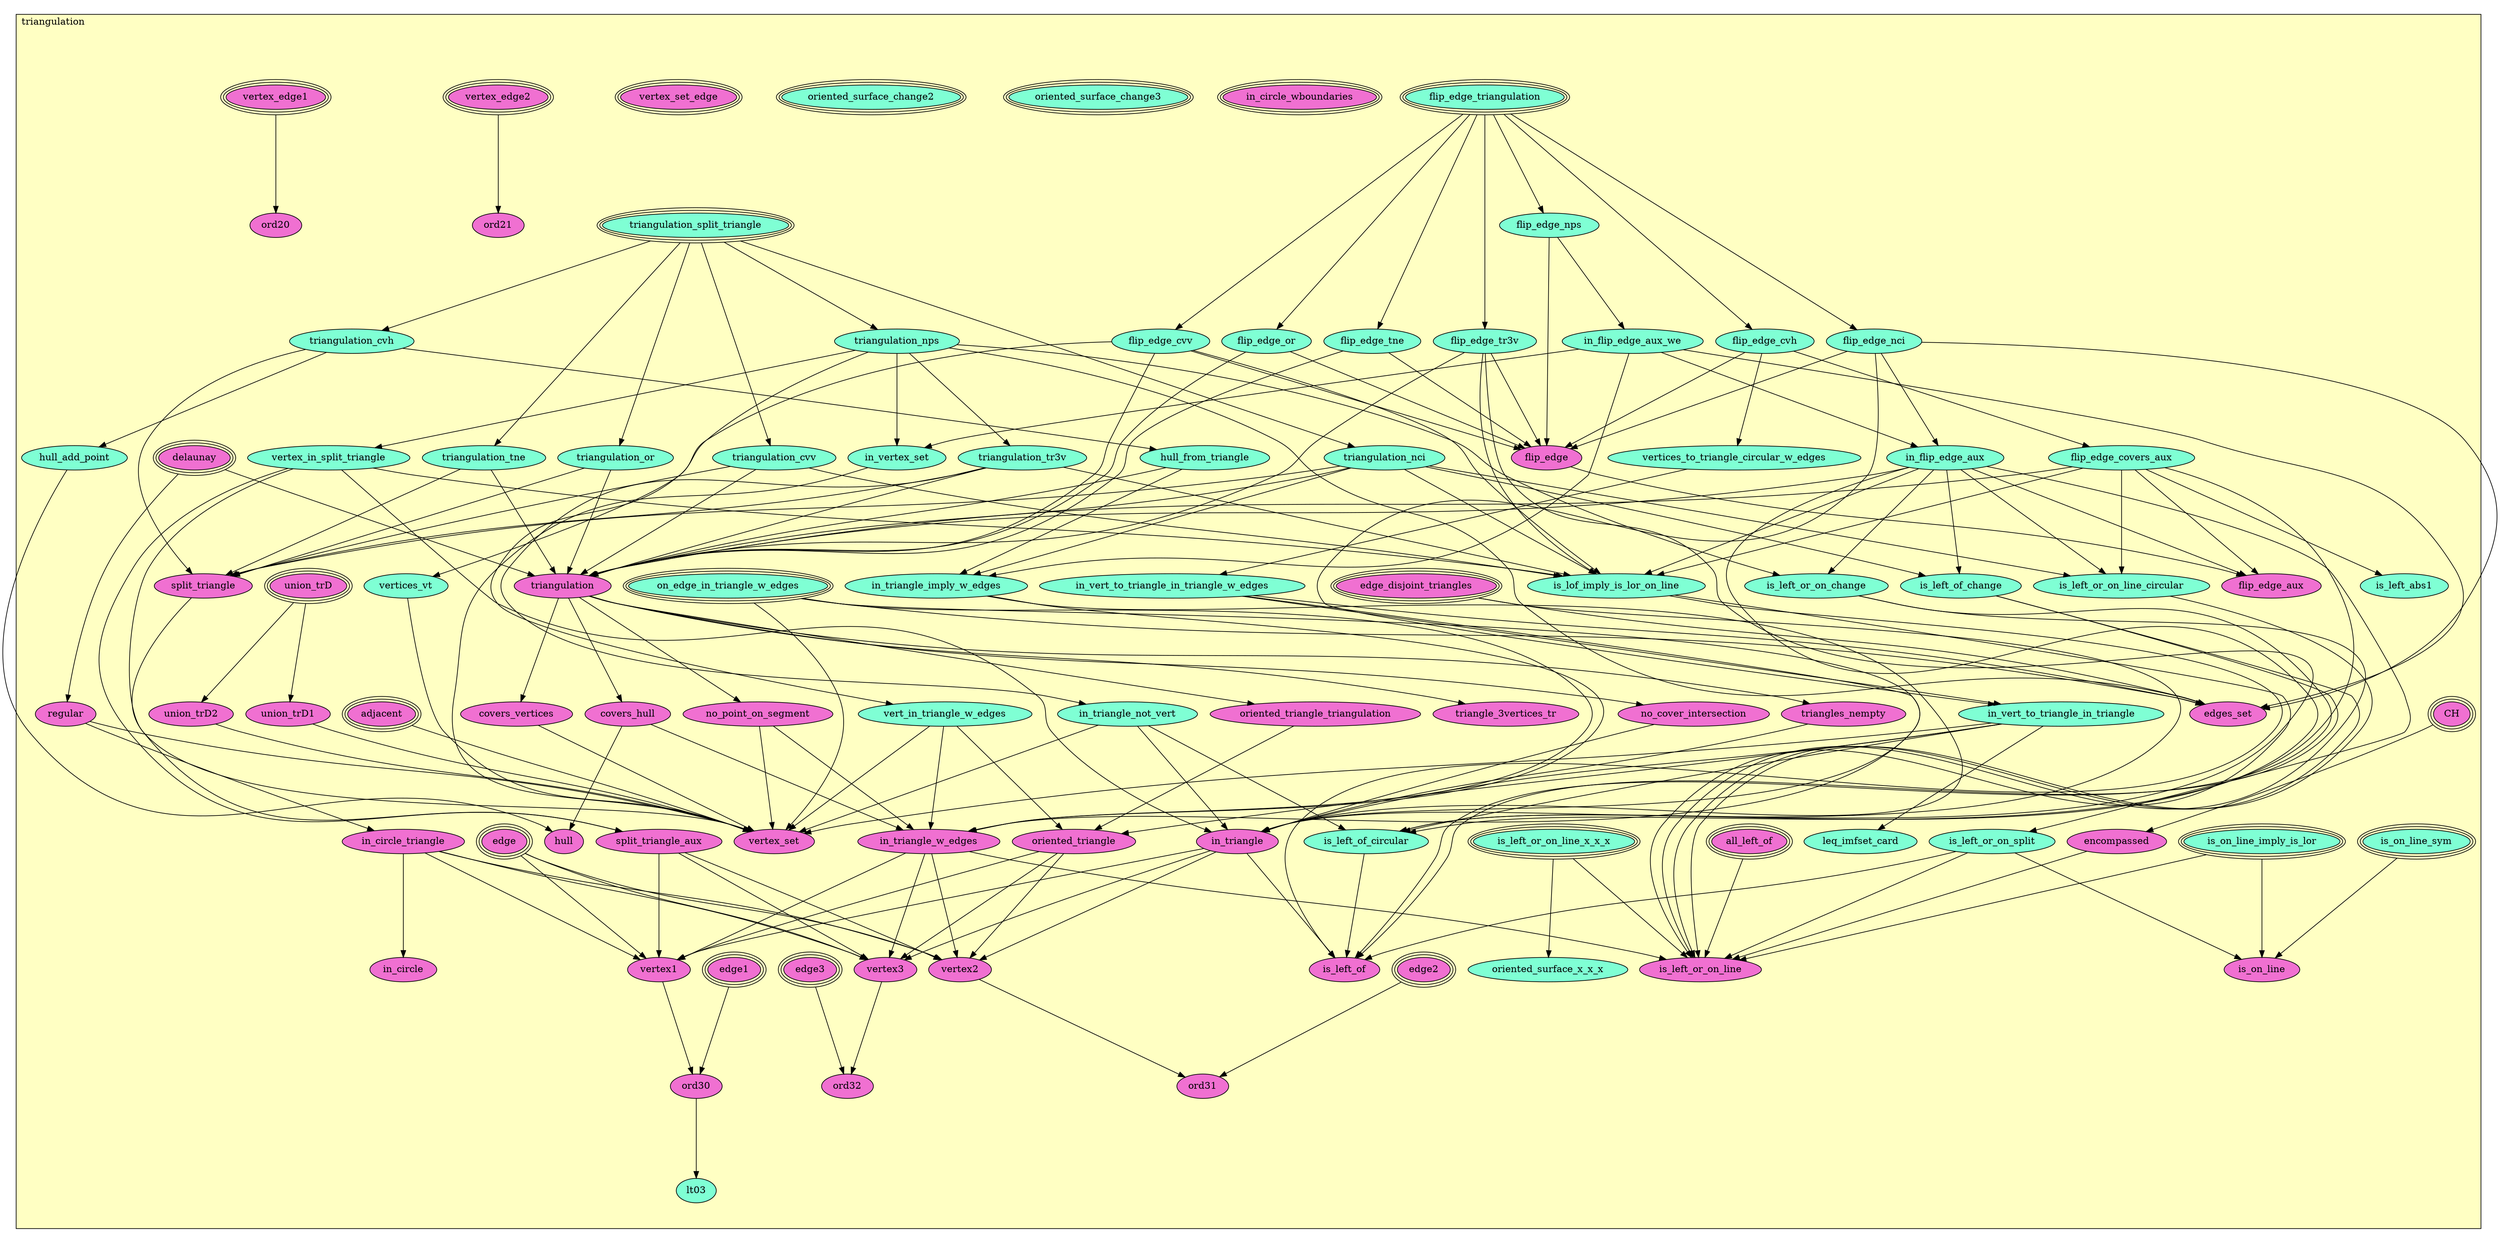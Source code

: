 digraph G {
  graph [ratio=0.5]
  node [style=filled]
triangulation_flip_edge_triangulation [label="flip_edge_triangulation", URL=<triangulation.html#flip_edge_triangulation>, peripheries=3, fillcolor="#7FFFD4"] ;
triangulation_flip_edge_or [label="flip_edge_or", URL=<triangulation.html#flip_edge_or>, fillcolor="#7FFFD4"] ;
triangulation_flip_edge_tne [label="flip_edge_tne", URL=<triangulation.html#flip_edge_tne>, fillcolor="#7FFFD4"] ;
triangulation_flip_edge_nps [label="flip_edge_nps", URL=<triangulation.html#flip_edge_nps>, fillcolor="#7FFFD4"] ;
triangulation_flip_edge_nci [label="flip_edge_nci", URL=<triangulation.html#flip_edge_nci>, fillcolor="#7FFFD4"] ;
triangulation_flip_edge_cvv [label="flip_edge_cvv", URL=<triangulation.html#flip_edge_cvv>, fillcolor="#7FFFD4"] ;
triangulation_flip_edge_cvh [label="flip_edge_cvh", URL=<triangulation.html#flip_edge_cvh>, fillcolor="#7FFFD4"] ;
triangulation_flip_edge_tr3v [label="flip_edge_tr3v", URL=<triangulation.html#flip_edge_tr3v>, fillcolor="#7FFFD4"] ;
triangulation_in_flip_edge_aux_we [label="in_flip_edge_aux_we", URL=<triangulation.html#in_flip_edge_aux_we>, fillcolor="#7FFFD4"] ;
triangulation_in_flip_edge_aux [label="in_flip_edge_aux", URL=<triangulation.html#in_flip_edge_aux>, fillcolor="#7FFFD4"] ;
triangulation_vertices_vt [label="vertices_vt", URL=<triangulation.html#vertices_vt>, fillcolor="#7FFFD4"] ;
triangulation_flip_edge_covers_aux [label="flip_edge_covers_aux", URL=<triangulation.html#flip_edge_covers_aux>, fillcolor="#7FFFD4"] ;
triangulation_is_on_line_imply_is_lor [label="is_on_line_imply_is_lor", URL=<triangulation.html#is_on_line_imply_is_lor>, peripheries=3, fillcolor="#7FFFD4"] ;
triangulation_is_left_abs1 [label="is_left_abs1", URL=<triangulation.html#is_left_abs1>, fillcolor="#7FFFD4"] ;
triangulation_flip_edge [label="flip_edge", URL=<triangulation.html#flip_edge>, fillcolor="#F070D1"] ;
triangulation_flip_edge_aux [label="flip_edge_aux", URL=<triangulation.html#flip_edge_aux>, fillcolor="#F070D1"] ;
triangulation_vertices_to_triangle_circular_w_edges [label="vertices_to_triangle_circular_w_edges", URL=<triangulation.html#vertices_to_triangle_circular_w_edges>, fillcolor="#7FFFD4"] ;
triangulation_in_vert_to_triangle_in_triangle_w_edges [label="in_vert_to_triangle_in_triangle_w_edges", URL=<triangulation.html#in_vert_to_triangle_in_triangle_w_edges>, fillcolor="#7FFFD4"] ;
triangulation_in_vert_to_triangle_in_triangle [label="in_vert_to_triangle_in_triangle", URL=<triangulation.html#in_vert_to_triangle_in_triangle>, fillcolor="#7FFFD4"] ;
triangulation_triangulation_split_triangle [label="triangulation_split_triangle", URL=<triangulation.html#triangulation_split_triangle>, peripheries=3, fillcolor="#7FFFD4"] ;
triangulation_triangulation_or [label="triangulation_or", URL=<triangulation.html#triangulation_or>, fillcolor="#7FFFD4"] ;
triangulation_triangulation_tne [label="triangulation_tne", URL=<triangulation.html#triangulation_tne>, fillcolor="#7FFFD4"] ;
triangulation_triangulation_cvv [label="triangulation_cvv", URL=<triangulation.html#triangulation_cvv>, fillcolor="#7FFFD4"] ;
triangulation_triangulation_cvh [label="triangulation_cvh", URL=<triangulation.html#triangulation_cvh>, fillcolor="#7FFFD4"] ;
triangulation_triangulation_nps [label="triangulation_nps", URL=<triangulation.html#triangulation_nps>, fillcolor="#7FFFD4"] ;
triangulation_triangulation_nci [label="triangulation_nci", URL=<triangulation.html#triangulation_nci>, fillcolor="#7FFFD4"] ;
triangulation_triangulation_tr3v [label="triangulation_tr3v", URL=<triangulation.html#triangulation_tr3v>, fillcolor="#7FFFD4"] ;
triangulation_in_vertex_set [label="in_vertex_set", URL=<triangulation.html#in_vertex_set>, fillcolor="#7FFFD4"] ;
triangulation_hull_from_triangle [label="hull_from_triangle", URL=<triangulation.html#hull_from_triangle>, fillcolor="#7FFFD4"] ;
triangulation_hull_add_point [label="hull_add_point", URL=<triangulation.html#hull_add_point>, fillcolor="#7FFFD4"] ;
triangulation_vertex_in_split_triangle [label="vertex_in_split_triangle", URL=<triangulation.html#vertex_in_split_triangle>, fillcolor="#7FFFD4"] ;
triangulation_split_triangle [label="split_triangle", URL=<triangulation.html#split_triangle>, fillcolor="#F070D1"] ;
triangulation_split_triangle_aux [label="split_triangle_aux", URL=<triangulation.html#split_triangle_aux>, fillcolor="#F070D1"] ;
triangulation_delaunay [label="delaunay", URL=<triangulation.html#delaunay>, peripheries=3, fillcolor="#F070D1"] ;
triangulation_triangulation [label="triangulation", URL=<triangulation.html#triangulation>, fillcolor="#F070D1"] ;
triangulation_oriented_triangle_triangulation [label="oriented_triangle_triangulation", URL=<triangulation.html#oriented_triangle_triangulation>, fillcolor="#F070D1"] ;
triangulation_edge_disjoint_triangles [label="edge_disjoint_triangles", URL=<triangulation.html#edge_disjoint_triangles>, peripheries=3, fillcolor="#F070D1"] ;
triangulation_triangle_3vertices_tr [label="triangle_3vertices_tr", URL=<triangulation.html#triangle_3vertices_tr>, fillcolor="#F070D1"] ;
triangulation_no_point_on_segment [label="no_point_on_segment", URL=<triangulation.html#no_point_on_segment>, fillcolor="#F070D1"] ;
triangulation_regular [label="regular", URL=<triangulation.html#regular>, fillcolor="#F070D1"] ;
triangulation_no_cover_intersection [label="no_cover_intersection", URL=<triangulation.html#no_cover_intersection>, fillcolor="#F070D1"] ;
triangulation_triangles_nempty [label="triangles_nempty", URL=<triangulation.html#triangles_nempty>, fillcolor="#F070D1"] ;
triangulation_covers_vertices [label="covers_vertices", URL=<triangulation.html#covers_vertices>, fillcolor="#F070D1"] ;
triangulation_covers_hull [label="covers_hull", URL=<triangulation.html#covers_hull>, fillcolor="#F070D1"] ;
triangulation_union_trD [label="union_trD", URL=<triangulation.html#union_trD>, peripheries=3, fillcolor="#F070D1"] ;
triangulation_union_trD2 [label="union_trD2", URL=<triangulation.html#union_trD2>, fillcolor="#F070D1"] ;
triangulation_union_trD1 [label="union_trD1", URL=<triangulation.html#union_trD1>, fillcolor="#F070D1"] ;
triangulation_CH [label="CH", URL=<triangulation.html#CH>, peripheries=3, fillcolor="#F070D1"] ;
triangulation_all_left_of [label="all_left_of", URL=<triangulation.html#all_left_of>, peripheries=3, fillcolor="#F070D1"] ;
triangulation_encompassed [label="encompassed", URL=<triangulation.html#encompassed>, fillcolor="#F070D1"] ;
triangulation_hull [label="hull", URL=<triangulation.html#hull>, fillcolor="#F070D1"] ;
triangulation_on_edge_in_triangle_w_edges [label="on_edge_in_triangle_w_edges", URL=<triangulation.html#on_edge_in_triangle_w_edges>, peripheries=3, fillcolor="#7FFFD4"] ;
triangulation_in_circle_triangle [label="in_circle_triangle", URL=<triangulation.html#in_circle_triangle>, fillcolor="#F070D1"] ;
triangulation_in_circle_wboundaries [label="in_circle_wboundaries", URL=<triangulation.html#in_circle_wboundaries>, peripheries=3, fillcolor="#F070D1"] ;
triangulation_in_circle [label="in_circle", URL=<triangulation.html#in_circle>, fillcolor="#F070D1"] ;
triangulation_adjacent [label="adjacent", URL=<triangulation.html#adjacent>, peripheries=3, fillcolor="#F070D1"] ;
triangulation_in_triangle_not_vert [label="in_triangle_not_vert", URL=<triangulation.html#in_triangle_not_vert>, fillcolor="#7FFFD4"] ;
triangulation_vert_in_triangle_w_edges [label="vert_in_triangle_w_edges", URL=<triangulation.html#vert_in_triangle_w_edges>, fillcolor="#7FFFD4"] ;
triangulation_in_triangle_imply_w_edges [label="in_triangle_imply_w_edges", URL=<triangulation.html#in_triangle_imply_w_edges>, fillcolor="#7FFFD4"] ;
triangulation_in_triangle_w_edges [label="in_triangle_w_edges", URL=<triangulation.html#in_triangle_w_edges>, fillcolor="#F070D1"] ;
triangulation_in_triangle [label="in_triangle", URL=<triangulation.html#in_triangle>, fillcolor="#F070D1"] ;
triangulation_is_lof_imply_is_lor_on_line [label="is_lof_imply_is_lor_on_line", URL=<triangulation.html#is_lof_imply_is_lor_on_line>, fillcolor="#7FFFD4"] ;
triangulation_is_left_of_change [label="is_left_of_change", URL=<triangulation.html#is_left_of_change>, fillcolor="#7FFFD4"] ;
triangulation_is_left_or_on_change [label="is_left_or_on_change", URL=<triangulation.html#is_left_or_on_change>, fillcolor="#7FFFD4"] ;
triangulation_oriented_surface_change3 [label="oriented_surface_change3", URL=<triangulation.html#oriented_surface_change3>, peripheries=3, fillcolor="#7FFFD4"] ;
triangulation_oriented_surface_change2 [label="oriented_surface_change2", URL=<triangulation.html#oriented_surface_change2>, peripheries=3, fillcolor="#7FFFD4"] ;
triangulation_is_left_or_on_split [label="is_left_or_on_split", URL=<triangulation.html#is_left_or_on_split>, fillcolor="#7FFFD4"] ;
triangulation_is_on_line_sym [label="is_on_line_sym", URL=<triangulation.html#is_on_line_sym>, peripheries=3, fillcolor="#7FFFD4"] ;
triangulation_is_on_line [label="is_on_line", URL=<triangulation.html#is_on_line>, fillcolor="#F070D1"] ;
triangulation_is_left_or_on_line_circular [label="is_left_or_on_line_circular", URL=<triangulation.html#is_left_or_on_line_circular>, fillcolor="#7FFFD4"] ;
triangulation_is_left_of_circular [label="is_left_of_circular", URL=<triangulation.html#is_left_of_circular>, fillcolor="#7FFFD4"] ;
triangulation_oriented_triangle [label="oriented_triangle", URL=<triangulation.html#oriented_triangle>, fillcolor="#F070D1"] ;
triangulation_is_left_or_on_line_x_x_x [label="is_left_or_on_line_x_x_x", URL=<triangulation.html#is_left_or_on_line_x_x_x>, peripheries=3, fillcolor="#7FFFD4"] ;
triangulation_oriented_surface_x_x_x [label="oriented_surface_x_x_x", URL=<triangulation.html#oriented_surface_x_x_x>, fillcolor="#7FFFD4"] ;
triangulation_is_left_or_on_line [label="is_left_or_on_line", URL=<triangulation.html#is_left_or_on_line>, fillcolor="#F070D1"] ;
triangulation_is_left_of [label="is_left_of", URL=<triangulation.html#is_left_of>, fillcolor="#F070D1"] ;
triangulation_vertex_set_edge [label="vertex_set_edge", URL=<triangulation.html#vertex_set_edge>, peripheries=3, fillcolor="#F070D1"] ;
triangulation_edges_set [label="edges_set", URL=<triangulation.html#edges_set>, fillcolor="#F070D1"] ;
triangulation_vertex_set [label="vertex_set", URL=<triangulation.html#vertex_set>, fillcolor="#F070D1"] ;
triangulation_edge3 [label="edge3", URL=<triangulation.html#edge3>, peripheries=3, fillcolor="#F070D1"] ;
triangulation_edge2 [label="edge2", URL=<triangulation.html#edge2>, peripheries=3, fillcolor="#F070D1"] ;
triangulation_edge1 [label="edge1", URL=<triangulation.html#edge1>, peripheries=3, fillcolor="#F070D1"] ;
triangulation_edge [label="edge", URL=<triangulation.html#edge>, peripheries=3, fillcolor="#F070D1"] ;
triangulation_vertex_edge2 [label="vertex_edge2", URL=<triangulation.html#vertex_edge2>, peripheries=3, fillcolor="#F070D1"] ;
triangulation_vertex_edge1 [label="vertex_edge1", URL=<triangulation.html#vertex_edge1>, peripheries=3, fillcolor="#F070D1"] ;
triangulation_vertex3 [label="vertex3", URL=<triangulation.html#vertex3>, fillcolor="#F070D1"] ;
triangulation_vertex2 [label="vertex2", URL=<triangulation.html#vertex2>, fillcolor="#F070D1"] ;
triangulation_vertex1 [label="vertex1", URL=<triangulation.html#vertex1>, fillcolor="#F070D1"] ;
triangulation_ord21 [label="ord21", URL=<triangulation.html#ord21>, fillcolor="#F070D1"] ;
triangulation_ord20 [label="ord20", URL=<triangulation.html#ord20>, fillcolor="#F070D1"] ;
triangulation_ord32 [label="ord32", URL=<triangulation.html#ord32>, fillcolor="#F070D1"] ;
triangulation_ord31 [label="ord31", URL=<triangulation.html#ord31>, fillcolor="#F070D1"] ;
triangulation_ord30 [label="ord30", URL=<triangulation.html#ord30>, fillcolor="#F070D1"] ;
triangulation_lt03 [label="lt03", URL=<triangulation.html#lt03>, fillcolor="#7FFFD4"] ;
triangulation_leq_imfset_card [label="leq_imfset_card", URL=<triangulation.html#leq_imfset_card>, fillcolor="#7FFFD4"] ;
  triangulation_flip_edge_triangulation -> triangulation_flip_edge_or [] ;
  triangulation_flip_edge_triangulation -> triangulation_flip_edge_tne [] ;
  triangulation_flip_edge_triangulation -> triangulation_flip_edge_nps [] ;
  triangulation_flip_edge_triangulation -> triangulation_flip_edge_nci [] ;
  triangulation_flip_edge_triangulation -> triangulation_flip_edge_cvv [] ;
  triangulation_flip_edge_triangulation -> triangulation_flip_edge_cvh [] ;
  triangulation_flip_edge_triangulation -> triangulation_flip_edge_tr3v [] ;
  triangulation_flip_edge_or -> triangulation_flip_edge [] ;
  triangulation_flip_edge_or -> triangulation_triangulation [] ;
  triangulation_flip_edge_tne -> triangulation_flip_edge [] ;
  triangulation_flip_edge_tne -> triangulation_triangulation [] ;
  triangulation_flip_edge_nps -> triangulation_in_flip_edge_aux_we [] ;
  triangulation_flip_edge_nps -> triangulation_flip_edge [] ;
  triangulation_flip_edge_nci -> triangulation_in_flip_edge_aux [] ;
  triangulation_flip_edge_nci -> triangulation_flip_edge [] ;
  triangulation_flip_edge_nci -> triangulation_in_vert_to_triangle_in_triangle [] ;
  triangulation_flip_edge_nci -> triangulation_edges_set [] ;
  triangulation_flip_edge_cvv -> triangulation_vertices_vt [] ;
  triangulation_flip_edge_cvv -> triangulation_flip_edge [] ;
  triangulation_flip_edge_cvv -> triangulation_triangulation [] ;
  triangulation_flip_edge_cvv -> triangulation_is_lof_imply_is_lor_on_line [] ;
  triangulation_flip_edge_cvh -> triangulation_flip_edge_covers_aux [] ;
  triangulation_flip_edge_cvh -> triangulation_flip_edge [] ;
  triangulation_flip_edge_cvh -> triangulation_vertices_to_triangle_circular_w_edges [] ;
  triangulation_flip_edge_tr3v -> triangulation_flip_edge [] ;
  triangulation_flip_edge_tr3v -> triangulation_triangulation [] ;
  triangulation_flip_edge_tr3v -> triangulation_is_lof_imply_is_lor_on_line [] ;
  triangulation_flip_edge_tr3v -> triangulation_is_left_of_circular [] ;
  triangulation_in_flip_edge_aux_we -> triangulation_in_flip_edge_aux [] ;
  triangulation_in_flip_edge_aux_we -> triangulation_in_vertex_set [] ;
  triangulation_in_flip_edge_aux_we -> triangulation_in_triangle_imply_w_edges [] ;
  triangulation_in_flip_edge_aux_we -> triangulation_edges_set [] ;
  triangulation_in_flip_edge_aux -> triangulation_flip_edge_aux [] ;
  triangulation_in_flip_edge_aux -> triangulation_triangulation [] ;
  triangulation_in_flip_edge_aux -> triangulation_is_lof_imply_is_lor_on_line [] ;
  triangulation_in_flip_edge_aux -> triangulation_is_left_of_change [] ;
  triangulation_in_flip_edge_aux -> triangulation_is_left_or_on_change [] ;
  triangulation_in_flip_edge_aux -> triangulation_is_left_or_on_split [] ;
  triangulation_in_flip_edge_aux -> triangulation_is_left_or_on_line_circular [] ;
  triangulation_in_flip_edge_aux -> triangulation_is_left_of_circular [] ;
  triangulation_vertices_vt -> triangulation_vertex_set [] ;
  triangulation_flip_edge_covers_aux -> triangulation_is_left_abs1 [] ;
  triangulation_flip_edge_covers_aux -> triangulation_flip_edge_aux [] ;
  triangulation_flip_edge_covers_aux -> triangulation_triangulation [] ;
  triangulation_flip_edge_covers_aux -> triangulation_is_lof_imply_is_lor_on_line [] ;
  triangulation_flip_edge_covers_aux -> triangulation_is_left_or_on_line_circular [] ;
  triangulation_flip_edge_covers_aux -> triangulation_is_left_of_circular [] ;
  triangulation_is_on_line_imply_is_lor -> triangulation_is_on_line [] ;
  triangulation_is_on_line_imply_is_lor -> triangulation_is_left_or_on_line [] ;
  triangulation_flip_edge -> triangulation_flip_edge_aux [] ;
  triangulation_vertices_to_triangle_circular_w_edges -> triangulation_in_vert_to_triangle_in_triangle_w_edges [] ;
  triangulation_in_vert_to_triangle_in_triangle_w_edges -> triangulation_in_vert_to_triangle_in_triangle [] ;
  triangulation_in_vert_to_triangle_in_triangle_w_edges -> triangulation_in_triangle_w_edges [] ;
  triangulation_in_vert_to_triangle_in_triangle_w_edges -> triangulation_edges_set [] ;
  triangulation_in_vert_to_triangle_in_triangle -> triangulation_in_triangle [] ;
  triangulation_in_vert_to_triangle_in_triangle -> triangulation_is_left_of_circular [] ;
  triangulation_in_vert_to_triangle_in_triangle -> triangulation_oriented_triangle [] ;
  triangulation_in_vert_to_triangle_in_triangle -> triangulation_vertex_set [] ;
  triangulation_in_vert_to_triangle_in_triangle -> triangulation_leq_imfset_card [] ;
  triangulation_triangulation_split_triangle -> triangulation_triangulation_or [] ;
  triangulation_triangulation_split_triangle -> triangulation_triangulation_tne [] ;
  triangulation_triangulation_split_triangle -> triangulation_triangulation_cvv [] ;
  triangulation_triangulation_split_triangle -> triangulation_triangulation_cvh [] ;
  triangulation_triangulation_split_triangle -> triangulation_triangulation_nps [] ;
  triangulation_triangulation_split_triangle -> triangulation_triangulation_nci [] ;
  triangulation_triangulation_or -> triangulation_split_triangle [] ;
  triangulation_triangulation_or -> triangulation_triangulation [] ;
  triangulation_triangulation_tne -> triangulation_split_triangle [] ;
  triangulation_triangulation_tne -> triangulation_triangulation [] ;
  triangulation_triangulation_cvv -> triangulation_split_triangle [] ;
  triangulation_triangulation_cvv -> triangulation_triangulation [] ;
  triangulation_triangulation_cvv -> triangulation_is_lof_imply_is_lor_on_line [] ;
  triangulation_triangulation_cvh -> triangulation_hull_from_triangle [] ;
  triangulation_triangulation_cvh -> triangulation_hull_add_point [] ;
  triangulation_triangulation_cvh -> triangulation_split_triangle [] ;
  triangulation_triangulation_nps -> triangulation_triangulation_tr3v [] ;
  triangulation_triangulation_nps -> triangulation_in_vertex_set [] ;
  triangulation_triangulation_nps -> triangulation_vertex_in_split_triangle [] ;
  triangulation_triangulation_nps -> triangulation_vert_in_triangle_w_edges [] ;
  triangulation_triangulation_nps -> triangulation_is_left_or_on_change [] ;
  triangulation_triangulation_nps -> triangulation_edges_set [] ;
  triangulation_triangulation_nci -> triangulation_split_triangle [] ;
  triangulation_triangulation_nci -> triangulation_triangulation [] ;
  triangulation_triangulation_nci -> triangulation_in_triangle_imply_w_edges [] ;
  triangulation_triangulation_nci -> triangulation_is_lof_imply_is_lor_on_line [] ;
  triangulation_triangulation_nci -> triangulation_is_left_of_change [] ;
  triangulation_triangulation_nci -> triangulation_is_left_or_on_line_circular [] ;
  triangulation_triangulation_tr3v -> triangulation_split_triangle [] ;
  triangulation_triangulation_tr3v -> triangulation_triangulation [] ;
  triangulation_triangulation_tr3v -> triangulation_in_triangle_not_vert [] ;
  triangulation_triangulation_tr3v -> triangulation_is_lof_imply_is_lor_on_line [] ;
  triangulation_in_vertex_set -> triangulation_vertex_set [] ;
  triangulation_hull_from_triangle -> triangulation_triangulation [] ;
  triangulation_hull_from_triangle -> triangulation_in_triangle_imply_w_edges [] ;
  triangulation_hull_add_point -> triangulation_hull [] ;
  triangulation_vertex_in_split_triangle -> triangulation_split_triangle_aux [] ;
  triangulation_vertex_in_split_triangle -> triangulation_in_triangle [] ;
  triangulation_vertex_in_split_triangle -> triangulation_is_lof_imply_is_lor_on_line [] ;
  triangulation_vertex_in_split_triangle -> triangulation_vertex_set [] ;
  triangulation_split_triangle -> triangulation_split_triangle_aux [] ;
  triangulation_split_triangle_aux -> triangulation_vertex3 [] ;
  triangulation_split_triangle_aux -> triangulation_vertex2 [] ;
  triangulation_split_triangle_aux -> triangulation_vertex1 [] ;
  triangulation_delaunay -> triangulation_triangulation [] ;
  triangulation_delaunay -> triangulation_regular [] ;
  triangulation_triangulation -> triangulation_oriented_triangle_triangulation [] ;
  triangulation_triangulation -> triangulation_triangle_3vertices_tr [] ;
  triangulation_triangulation -> triangulation_no_point_on_segment [] ;
  triangulation_triangulation -> triangulation_no_cover_intersection [] ;
  triangulation_triangulation -> triangulation_triangles_nempty [] ;
  triangulation_triangulation -> triangulation_covers_vertices [] ;
  triangulation_triangulation -> triangulation_covers_hull [] ;
  triangulation_oriented_triangle_triangulation -> triangulation_oriented_triangle [] ;
  triangulation_edge_disjoint_triangles -> triangulation_in_triangle [] ;
  triangulation_edge_disjoint_triangles -> triangulation_edges_set [] ;
  triangulation_no_point_on_segment -> triangulation_in_triangle_w_edges [] ;
  triangulation_no_point_on_segment -> triangulation_vertex_set [] ;
  triangulation_regular -> triangulation_in_circle_triangle [] ;
  triangulation_regular -> triangulation_vertex_set [] ;
  triangulation_no_cover_intersection -> triangulation_in_triangle [] ;
  triangulation_triangles_nempty -> triangulation_in_triangle [] ;
  triangulation_covers_vertices -> triangulation_vertex_set [] ;
  triangulation_covers_hull -> triangulation_hull [] ;
  triangulation_covers_hull -> triangulation_in_triangle_w_edges [] ;
  triangulation_union_trD -> triangulation_union_trD2 [] ;
  triangulation_union_trD -> triangulation_union_trD1 [] ;
  triangulation_union_trD2 -> triangulation_vertex_set [] ;
  triangulation_union_trD1 -> triangulation_vertex_set [] ;
  triangulation_CH -> triangulation_encompassed [] ;
  triangulation_all_left_of -> triangulation_is_left_or_on_line [] ;
  triangulation_encompassed -> triangulation_is_left_or_on_line [] ;
  triangulation_on_edge_in_triangle_w_edges -> triangulation_in_triangle_w_edges [] ;
  triangulation_on_edge_in_triangle_w_edges -> triangulation_in_triangle [] ;
  triangulation_on_edge_in_triangle_w_edges -> triangulation_edges_set [] ;
  triangulation_on_edge_in_triangle_w_edges -> triangulation_vertex_set [] ;
  triangulation_in_circle_triangle -> triangulation_in_circle [] ;
  triangulation_in_circle_triangle -> triangulation_vertex3 [] ;
  triangulation_in_circle_triangle -> triangulation_vertex2 [] ;
  triangulation_in_circle_triangle -> triangulation_vertex1 [] ;
  triangulation_adjacent -> triangulation_vertex_set [] ;
  triangulation_in_triangle_not_vert -> triangulation_in_triangle [] ;
  triangulation_in_triangle_not_vert -> triangulation_is_left_of_circular [] ;
  triangulation_in_triangle_not_vert -> triangulation_vertex_set [] ;
  triangulation_vert_in_triangle_w_edges -> triangulation_in_triangle_w_edges [] ;
  triangulation_vert_in_triangle_w_edges -> triangulation_oriented_triangle [] ;
  triangulation_vert_in_triangle_w_edges -> triangulation_vertex_set [] ;
  triangulation_in_triangle_imply_w_edges -> triangulation_in_triangle_w_edges [] ;
  triangulation_in_triangle_imply_w_edges -> triangulation_in_triangle [] ;
  triangulation_in_triangle_w_edges -> triangulation_is_left_or_on_line [] ;
  triangulation_in_triangle_w_edges -> triangulation_vertex3 [] ;
  triangulation_in_triangle_w_edges -> triangulation_vertex2 [] ;
  triangulation_in_triangle_w_edges -> triangulation_vertex1 [] ;
  triangulation_in_triangle -> triangulation_is_left_of [] ;
  triangulation_in_triangle -> triangulation_vertex3 [] ;
  triangulation_in_triangle -> triangulation_vertex2 [] ;
  triangulation_in_triangle -> triangulation_vertex1 [] ;
  triangulation_is_lof_imply_is_lor_on_line -> triangulation_is_left_or_on_line [] ;
  triangulation_is_lof_imply_is_lor_on_line -> triangulation_is_left_of [] ;
  triangulation_is_left_of_change -> triangulation_is_left_or_on_line [] ;
  triangulation_is_left_of_change -> triangulation_is_left_of [] ;
  triangulation_is_left_or_on_change -> triangulation_is_left_or_on_line [] ;
  triangulation_is_left_or_on_change -> triangulation_is_left_of [] ;
  triangulation_is_left_or_on_split -> triangulation_is_on_line [] ;
  triangulation_is_left_or_on_split -> triangulation_is_left_or_on_line [] ;
  triangulation_is_left_or_on_split -> triangulation_is_left_of [] ;
  triangulation_is_on_line_sym -> triangulation_is_on_line [] ;
  triangulation_is_left_or_on_line_circular -> triangulation_is_left_or_on_line [] ;
  triangulation_is_left_of_circular -> triangulation_is_left_of [] ;
  triangulation_oriented_triangle -> triangulation_vertex3 [] ;
  triangulation_oriented_triangle -> triangulation_vertex2 [] ;
  triangulation_oriented_triangle -> triangulation_vertex1 [] ;
  triangulation_is_left_or_on_line_x_x_x -> triangulation_oriented_surface_x_x_x [] ;
  triangulation_is_left_or_on_line_x_x_x -> triangulation_is_left_or_on_line [] ;
  triangulation_edge3 -> triangulation_ord32 [] ;
  triangulation_edge2 -> triangulation_ord31 [] ;
  triangulation_edge1 -> triangulation_ord30 [] ;
  triangulation_edge -> triangulation_vertex3 [] ;
  triangulation_edge -> triangulation_vertex2 [] ;
  triangulation_edge -> triangulation_vertex1 [] ;
  triangulation_vertex_edge2 -> triangulation_ord21 [] ;
  triangulation_vertex_edge1 -> triangulation_ord20 [] ;
  triangulation_vertex3 -> triangulation_ord32 [] ;
  triangulation_vertex2 -> triangulation_ord31 [] ;
  triangulation_vertex1 -> triangulation_ord30 [] ;
  triangulation_ord30 -> triangulation_lt03 [] ;
subgraph cluster_triangulation { label="triangulation"; fillcolor="#FFFFC3"; labeljust=l; style=filled 
triangulation_leq_imfset_card; triangulation_lt03; triangulation_ord30; triangulation_ord31; triangulation_ord32; triangulation_ord20; triangulation_ord21; triangulation_vertex1; triangulation_vertex2; triangulation_vertex3; triangulation_vertex_edge1; triangulation_vertex_edge2; triangulation_edge; triangulation_edge1; triangulation_edge2; triangulation_edge3; triangulation_vertex_set; triangulation_edges_set; triangulation_vertex_set_edge; triangulation_is_left_of; triangulation_is_left_or_on_line; triangulation_oriented_surface_x_x_x; triangulation_is_left_or_on_line_x_x_x; triangulation_oriented_triangle; triangulation_is_left_of_circular; triangulation_is_left_or_on_line_circular; triangulation_is_on_line; triangulation_is_on_line_sym; triangulation_is_left_or_on_split; triangulation_oriented_surface_change2; triangulation_oriented_surface_change3; triangulation_is_left_or_on_change; triangulation_is_left_of_change; triangulation_is_lof_imply_is_lor_on_line; triangulation_in_triangle; triangulation_in_triangle_w_edges; triangulation_in_triangle_imply_w_edges; triangulation_vert_in_triangle_w_edges; triangulation_in_triangle_not_vert; triangulation_adjacent; triangulation_in_circle; triangulation_in_circle_wboundaries; triangulation_in_circle_triangle; triangulation_on_edge_in_triangle_w_edges; triangulation_hull; triangulation_encompassed; triangulation_all_left_of; triangulation_CH; triangulation_union_trD1; triangulation_union_trD2; triangulation_union_trD; triangulation_covers_hull; triangulation_covers_vertices; triangulation_triangles_nempty; triangulation_no_cover_intersection; triangulation_regular; triangulation_no_point_on_segment; triangulation_triangle_3vertices_tr; triangulation_edge_disjoint_triangles; triangulation_oriented_triangle_triangulation; triangulation_triangulation; triangulation_delaunay; triangulation_split_triangle_aux; triangulation_split_triangle; triangulation_vertex_in_split_triangle; triangulation_hull_add_point; triangulation_hull_from_triangle; triangulation_in_vertex_set; triangulation_triangulation_tr3v; triangulation_triangulation_nci; triangulation_triangulation_nps; triangulation_triangulation_cvh; triangulation_triangulation_cvv; triangulation_triangulation_tne; triangulation_triangulation_or; triangulation_triangulation_split_triangle; triangulation_in_vert_to_triangle_in_triangle; triangulation_in_vert_to_triangle_in_triangle_w_edges; triangulation_vertices_to_triangle_circular_w_edges; triangulation_flip_edge_aux; triangulation_flip_edge; triangulation_is_left_abs1; triangulation_is_on_line_imply_is_lor; triangulation_flip_edge_covers_aux; triangulation_vertices_vt; triangulation_in_flip_edge_aux; triangulation_in_flip_edge_aux_we; triangulation_flip_edge_tr3v; triangulation_flip_edge_cvh; triangulation_flip_edge_cvv; triangulation_flip_edge_nci; triangulation_flip_edge_nps; triangulation_flip_edge_tne; triangulation_flip_edge_or; triangulation_flip_edge_triangulation; };
} /* END */

